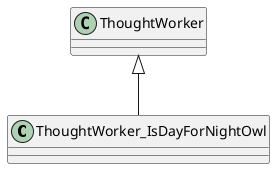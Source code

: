 @startuml
class ThoughtWorker_IsDayForNightOwl {
}
ThoughtWorker <|-- ThoughtWorker_IsDayForNightOwl
@enduml

